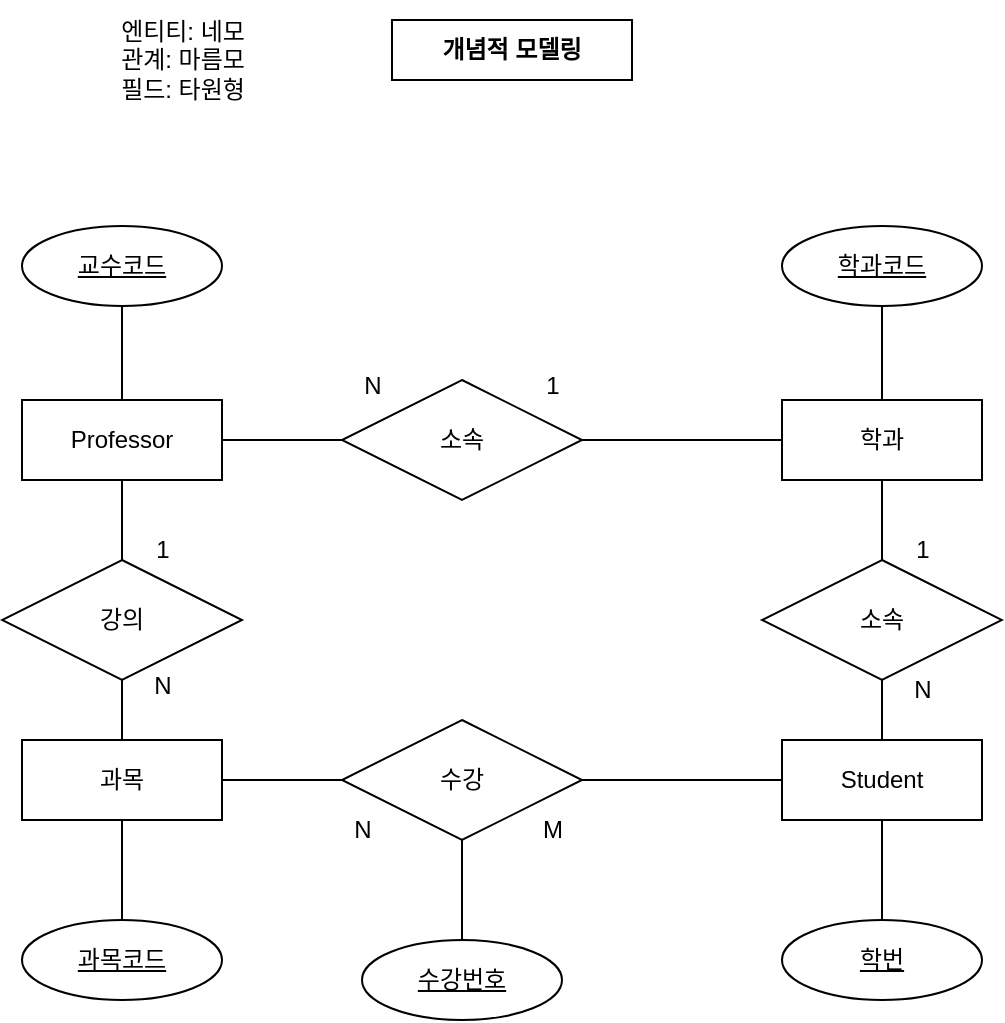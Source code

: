 <mxfile version="24.7.0" type="github">
  <diagram name="페이지-1" id="g4j54r60O3bOHGbaknaM">
    <mxGraphModel dx="1027" dy="1784" grid="1" gridSize="10" guides="1" tooltips="1" connect="1" arrows="1" fold="1" page="1" pageScale="1" pageWidth="827" pageHeight="1169" math="0" shadow="0">
      <root>
        <mxCell id="0" />
        <mxCell id="1" parent="0" />
        <mxCell id="i6jmWOE2uTzBdHe7rc-R-14" value="Student" style="whiteSpace=wrap;html=1;align=center;" vertex="1" parent="1">
          <mxGeometry x="480" y="290" width="100" height="40" as="geometry" />
        </mxCell>
        <mxCell id="i6jmWOE2uTzBdHe7rc-R-17" value="학과" style="whiteSpace=wrap;html=1;align=center;" vertex="1" parent="1">
          <mxGeometry x="480" y="120" width="100" height="40" as="geometry" />
        </mxCell>
        <mxCell id="i6jmWOE2uTzBdHe7rc-R-18" value="Professor" style="whiteSpace=wrap;html=1;align=center;" vertex="1" parent="1">
          <mxGeometry x="100" y="120" width="100" height="40" as="geometry" />
        </mxCell>
        <mxCell id="i6jmWOE2uTzBdHe7rc-R-19" value="과목" style="whiteSpace=wrap;html=1;align=center;" vertex="1" parent="1">
          <mxGeometry x="100" y="290" width="100" height="40" as="geometry" />
        </mxCell>
        <mxCell id="i6jmWOE2uTzBdHe7rc-R-20" value="소속" style="shape=rhombus;perimeter=rhombusPerimeter;whiteSpace=wrap;html=1;align=center;" vertex="1" parent="1">
          <mxGeometry x="470" y="200" width="120" height="60" as="geometry" />
        </mxCell>
        <mxCell id="i6jmWOE2uTzBdHe7rc-R-27" value="" style="endArrow=none;html=1;rounded=0;exitX=0.5;exitY=1;exitDx=0;exitDy=0;" edge="1" parent="1" source="i6jmWOE2uTzBdHe7rc-R-17">
          <mxGeometry relative="1" as="geometry">
            <mxPoint x="370" y="200" as="sourcePoint" />
            <mxPoint x="530" y="200" as="targetPoint" />
          </mxGeometry>
        </mxCell>
        <mxCell id="i6jmWOE2uTzBdHe7rc-R-28" value="" style="endArrow=none;html=1;rounded=0;exitX=0.5;exitY=1;exitDx=0;exitDy=0;entryX=0.5;entryY=0;entryDx=0;entryDy=0;" edge="1" parent="1" source="i6jmWOE2uTzBdHe7rc-R-20" target="i6jmWOE2uTzBdHe7rc-R-14">
          <mxGeometry relative="1" as="geometry">
            <mxPoint x="503" y="270" as="sourcePoint" />
            <mxPoint x="503" y="310" as="targetPoint" />
          </mxGeometry>
        </mxCell>
        <mxCell id="i6jmWOE2uTzBdHe7rc-R-29" value="소속" style="shape=rhombus;perimeter=rhombusPerimeter;whiteSpace=wrap;html=1;align=center;" vertex="1" parent="1">
          <mxGeometry x="260" y="110" width="120" height="60" as="geometry" />
        </mxCell>
        <mxCell id="i6jmWOE2uTzBdHe7rc-R-30" value="" style="endArrow=none;html=1;rounded=0;exitX=1;exitY=0.5;exitDx=0;exitDy=0;entryX=0;entryY=0.5;entryDx=0;entryDy=0;" edge="1" parent="1" source="i6jmWOE2uTzBdHe7rc-R-18" target="i6jmWOE2uTzBdHe7rc-R-29">
          <mxGeometry relative="1" as="geometry">
            <mxPoint x="300" y="70" as="sourcePoint" />
            <mxPoint x="240" y="140" as="targetPoint" />
          </mxGeometry>
        </mxCell>
        <mxCell id="i6jmWOE2uTzBdHe7rc-R-31" value="" style="endArrow=none;html=1;rounded=0;exitX=1;exitY=0.5;exitDx=0;exitDy=0;entryX=0;entryY=0.5;entryDx=0;entryDy=0;" edge="1" parent="1" source="i6jmWOE2uTzBdHe7rc-R-29" target="i6jmWOE2uTzBdHe7rc-R-17">
          <mxGeometry relative="1" as="geometry">
            <mxPoint x="470" y="140" as="sourcePoint" />
            <mxPoint x="410" y="200" as="targetPoint" />
          </mxGeometry>
        </mxCell>
        <mxCell id="i6jmWOE2uTzBdHe7rc-R-33" value="수강" style="shape=rhombus;perimeter=rhombusPerimeter;whiteSpace=wrap;html=1;align=center;" vertex="1" parent="1">
          <mxGeometry x="260" y="280" width="120" height="60" as="geometry" />
        </mxCell>
        <mxCell id="i6jmWOE2uTzBdHe7rc-R-34" value="" style="endArrow=none;html=1;rounded=0;exitX=1;exitY=0.5;exitDx=0;exitDy=0;entryX=0;entryY=0.5;entryDx=0;entryDy=0;" edge="1" parent="1" target="i6jmWOE2uTzBdHe7rc-R-33" source="i6jmWOE2uTzBdHe7rc-R-19">
          <mxGeometry relative="1" as="geometry">
            <mxPoint x="210" y="310" as="sourcePoint" />
            <mxPoint x="240" y="310" as="targetPoint" />
          </mxGeometry>
        </mxCell>
        <mxCell id="i6jmWOE2uTzBdHe7rc-R-35" value="" style="endArrow=none;html=1;rounded=0;exitX=1;exitY=0.5;exitDx=0;exitDy=0;entryX=0;entryY=0.5;entryDx=0;entryDy=0;" edge="1" parent="1" source="i6jmWOE2uTzBdHe7rc-R-33">
          <mxGeometry relative="1" as="geometry">
            <mxPoint x="470" y="310" as="sourcePoint" />
            <mxPoint x="480" y="310" as="targetPoint" />
          </mxGeometry>
        </mxCell>
        <mxCell id="i6jmWOE2uTzBdHe7rc-R-36" value="강의" style="shape=rhombus;perimeter=rhombusPerimeter;whiteSpace=wrap;html=1;align=center;" vertex="1" parent="1">
          <mxGeometry x="90" y="200" width="120" height="60" as="geometry" />
        </mxCell>
        <mxCell id="i6jmWOE2uTzBdHe7rc-R-37" value="" style="endArrow=none;html=1;rounded=0;exitX=0.5;exitY=1;exitDx=0;exitDy=0;" edge="1" parent="1">
          <mxGeometry relative="1" as="geometry">
            <mxPoint x="150" y="160" as="sourcePoint" />
            <mxPoint x="150" y="200" as="targetPoint" />
          </mxGeometry>
        </mxCell>
        <mxCell id="i6jmWOE2uTzBdHe7rc-R-38" value="" style="endArrow=none;html=1;rounded=0;exitX=0.5;exitY=1;exitDx=0;exitDy=0;entryX=0.5;entryY=0;entryDx=0;entryDy=0;" edge="1" parent="1" source="i6jmWOE2uTzBdHe7rc-R-36">
          <mxGeometry relative="1" as="geometry">
            <mxPoint x="123" y="270" as="sourcePoint" />
            <mxPoint x="150" y="290" as="targetPoint" />
          </mxGeometry>
        </mxCell>
        <mxCell id="i6jmWOE2uTzBdHe7rc-R-39" value="1" style="text;html=1;align=center;verticalAlign=middle;resizable=0;points=[];autosize=1;strokeColor=none;fillColor=none;" vertex="1" parent="1">
          <mxGeometry x="535" y="180" width="30" height="30" as="geometry" />
        </mxCell>
        <mxCell id="i6jmWOE2uTzBdHe7rc-R-40" value="N" style="text;html=1;align=center;verticalAlign=middle;resizable=0;points=[];autosize=1;strokeColor=none;fillColor=none;" vertex="1" parent="1">
          <mxGeometry x="535" y="250" width="30" height="30" as="geometry" />
        </mxCell>
        <mxCell id="i6jmWOE2uTzBdHe7rc-R-41" value="N" style="text;html=1;align=center;verticalAlign=middle;resizable=0;points=[];autosize=1;strokeColor=none;fillColor=none;" vertex="1" parent="1">
          <mxGeometry x="260" y="98" width="30" height="30" as="geometry" />
        </mxCell>
        <mxCell id="i6jmWOE2uTzBdHe7rc-R-42" value="1" style="text;html=1;align=center;verticalAlign=middle;resizable=0;points=[];autosize=1;strokeColor=none;fillColor=none;" vertex="1" parent="1">
          <mxGeometry x="350" y="98" width="30" height="30" as="geometry" />
        </mxCell>
        <mxCell id="i6jmWOE2uTzBdHe7rc-R-43" value="N" style="text;html=1;align=center;verticalAlign=middle;resizable=0;points=[];autosize=1;strokeColor=none;fillColor=none;" vertex="1" parent="1">
          <mxGeometry x="155" y="248" width="30" height="30" as="geometry" />
        </mxCell>
        <mxCell id="i6jmWOE2uTzBdHe7rc-R-44" value="1" style="text;html=1;align=center;verticalAlign=middle;resizable=0;points=[];autosize=1;strokeColor=none;fillColor=none;" vertex="1" parent="1">
          <mxGeometry x="155" y="180" width="30" height="30" as="geometry" />
        </mxCell>
        <mxCell id="i6jmWOE2uTzBdHe7rc-R-46" value="N" style="text;html=1;align=center;verticalAlign=middle;resizable=0;points=[];autosize=1;strokeColor=none;fillColor=none;" vertex="1" parent="1">
          <mxGeometry x="255" y="320" width="30" height="30" as="geometry" />
        </mxCell>
        <mxCell id="i6jmWOE2uTzBdHe7rc-R-47" value="M" style="text;html=1;align=center;verticalAlign=middle;resizable=0;points=[];autosize=1;strokeColor=none;fillColor=none;" vertex="1" parent="1">
          <mxGeometry x="350" y="320" width="30" height="30" as="geometry" />
        </mxCell>
        <mxCell id="i6jmWOE2uTzBdHe7rc-R-51" value="학번" style="ellipse;whiteSpace=wrap;html=1;align=center;fontStyle=4;" vertex="1" parent="1">
          <mxGeometry x="480" y="380" width="100" height="40" as="geometry" />
        </mxCell>
        <mxCell id="i6jmWOE2uTzBdHe7rc-R-52" value="엔티티: 네모&lt;div&gt;관계: 마름모&lt;/div&gt;&lt;div&gt;필드: 타원형&lt;/div&gt;" style="text;html=1;align=center;verticalAlign=middle;resizable=0;points=[];autosize=1;strokeColor=none;fillColor=none;" vertex="1" parent="1">
          <mxGeometry x="140" y="-80" width="80" height="60" as="geometry" />
        </mxCell>
        <mxCell id="i6jmWOE2uTzBdHe7rc-R-55" value="" style="endArrow=none;html=1;rounded=0;exitX=0.5;exitY=1;exitDx=0;exitDy=0;entryX=0.5;entryY=0;entryDx=0;entryDy=0;" edge="1" parent="1" source="i6jmWOE2uTzBdHe7rc-R-14" target="i6jmWOE2uTzBdHe7rc-R-51">
          <mxGeometry relative="1" as="geometry">
            <mxPoint x="540" y="170" as="sourcePoint" />
            <mxPoint x="540" y="210" as="targetPoint" />
          </mxGeometry>
        </mxCell>
        <mxCell id="i6jmWOE2uTzBdHe7rc-R-56" value="&lt;b&gt;개념적 모델링&lt;/b&gt;" style="whiteSpace=wrap;html=1;" vertex="1" parent="1">
          <mxGeometry x="285" y="-70" width="120" height="30" as="geometry" />
        </mxCell>
        <mxCell id="i6jmWOE2uTzBdHe7rc-R-57" value="학과코드" style="ellipse;whiteSpace=wrap;html=1;align=center;fontStyle=4;" vertex="1" parent="1">
          <mxGeometry x="480" y="33" width="100" height="40" as="geometry" />
        </mxCell>
        <mxCell id="i6jmWOE2uTzBdHe7rc-R-58" value="" style="endArrow=none;html=1;rounded=0;exitX=0.5;exitY=0;exitDx=0;exitDy=0;entryX=0.5;entryY=1;entryDx=0;entryDy=0;" edge="1" parent="1" target="i6jmWOE2uTzBdHe7rc-R-57" source="i6jmWOE2uTzBdHe7rc-R-17">
          <mxGeometry relative="1" as="geometry">
            <mxPoint x="540" y="-50" as="sourcePoint" />
            <mxPoint x="540" y="50" as="targetPoint" />
          </mxGeometry>
        </mxCell>
        <mxCell id="i6jmWOE2uTzBdHe7rc-R-59" value="교수코드" style="ellipse;whiteSpace=wrap;html=1;align=center;fontStyle=4;" vertex="1" parent="1">
          <mxGeometry x="100" y="33" width="100" height="40" as="geometry" />
        </mxCell>
        <mxCell id="i6jmWOE2uTzBdHe7rc-R-60" value="" style="endArrow=none;html=1;rounded=0;exitX=0.5;exitY=0;exitDx=0;exitDy=0;entryX=0.5;entryY=1;entryDx=0;entryDy=0;" edge="1" parent="1" target="i6jmWOE2uTzBdHe7rc-R-59">
          <mxGeometry relative="1" as="geometry">
            <mxPoint x="150" y="120" as="sourcePoint" />
            <mxPoint x="160" y="50" as="targetPoint" />
          </mxGeometry>
        </mxCell>
        <mxCell id="i6jmWOE2uTzBdHe7rc-R-61" value="과목코드" style="ellipse;whiteSpace=wrap;html=1;align=center;fontStyle=4;" vertex="1" parent="1">
          <mxGeometry x="100" y="380" width="100" height="40" as="geometry" />
        </mxCell>
        <mxCell id="i6jmWOE2uTzBdHe7rc-R-62" value="" style="endArrow=none;html=1;rounded=0;exitX=0.5;exitY=1;exitDx=0;exitDy=0;entryX=0.5;entryY=0;entryDx=0;entryDy=0;" edge="1" parent="1" target="i6jmWOE2uTzBdHe7rc-R-61">
          <mxGeometry relative="1" as="geometry">
            <mxPoint x="150" y="330" as="sourcePoint" />
            <mxPoint x="160" y="210" as="targetPoint" />
          </mxGeometry>
        </mxCell>
        <mxCell id="i6jmWOE2uTzBdHe7rc-R-63" value="수강번호" style="ellipse;whiteSpace=wrap;html=1;align=center;fontStyle=4;" vertex="1" parent="1">
          <mxGeometry x="270" y="390" width="100" height="40" as="geometry" />
        </mxCell>
        <mxCell id="i6jmWOE2uTzBdHe7rc-R-64" value="" style="endArrow=none;html=1;rounded=0;exitX=0.5;exitY=1;exitDx=0;exitDy=0;entryX=0.5;entryY=0;entryDx=0;entryDy=0;" edge="1" parent="1" target="i6jmWOE2uTzBdHe7rc-R-63">
          <mxGeometry relative="1" as="geometry">
            <mxPoint x="320" y="340" as="sourcePoint" />
            <mxPoint x="330" y="220" as="targetPoint" />
          </mxGeometry>
        </mxCell>
      </root>
    </mxGraphModel>
  </diagram>
</mxfile>
